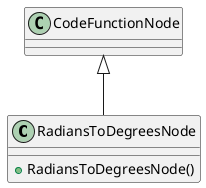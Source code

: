 @startuml
class RadiansToDegreesNode {
    + RadiansToDegreesNode()
}
CodeFunctionNode <|-- RadiansToDegreesNode
@enduml
